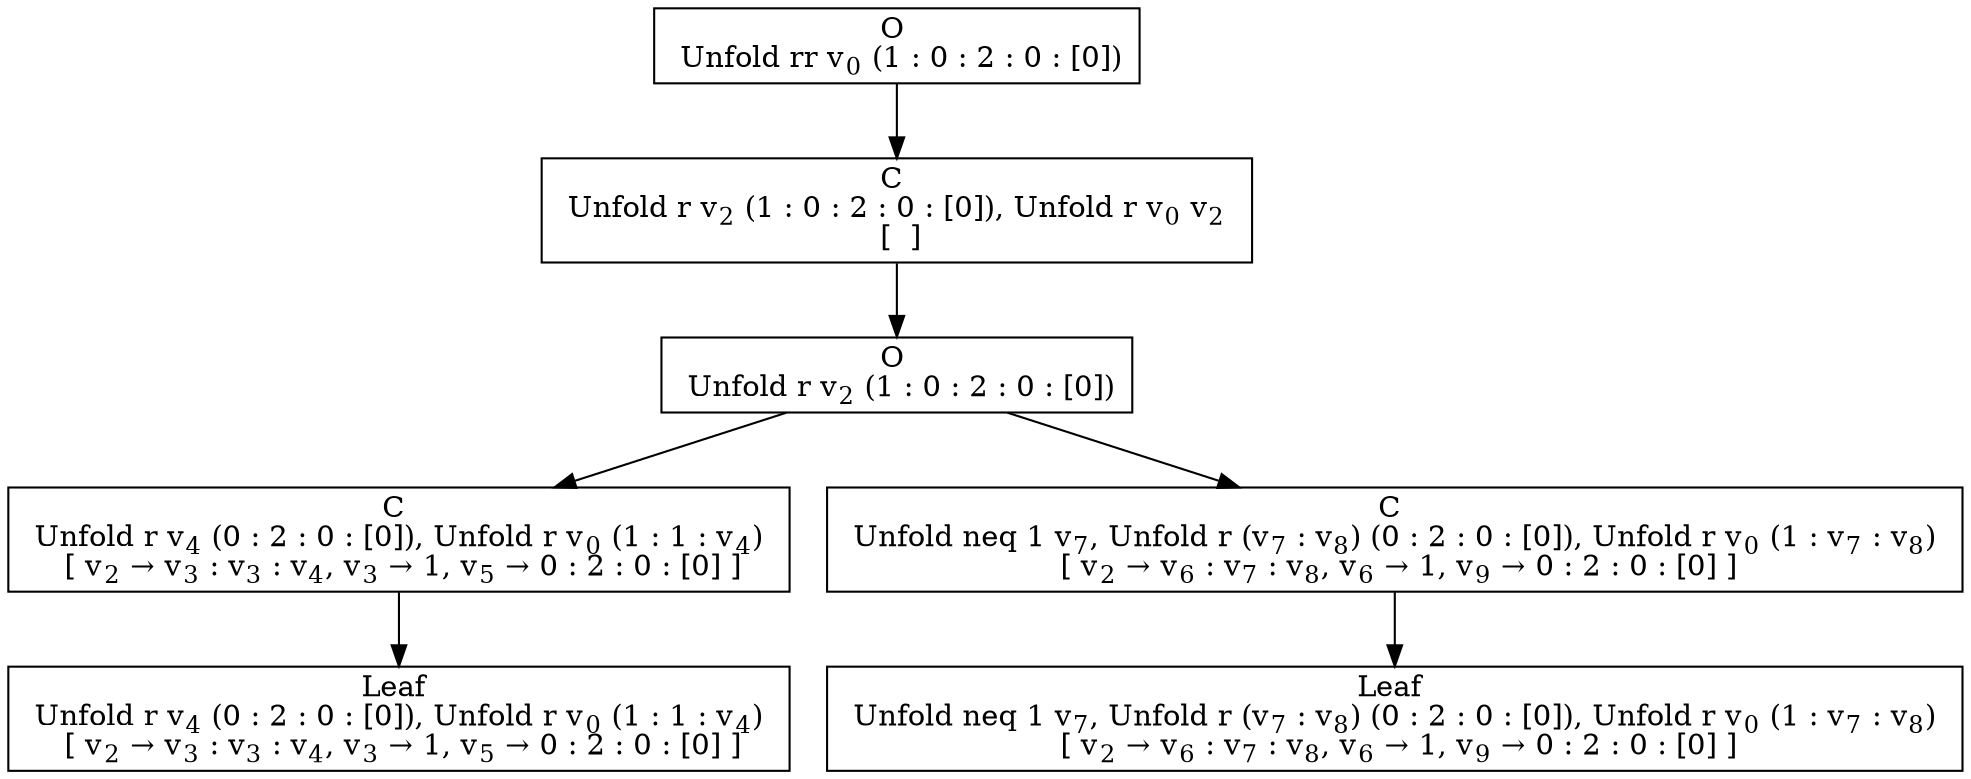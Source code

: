 digraph {
    graph [rankdir=TB
          ,bgcolor=transparent];
    node [shape=box
         ,fillcolor=white
         ,style=filled];
    0 [label=<O <BR/> Unfold rr v<SUB>0</SUB> (1 : 0 : 2 : 0 : [0])>];
    1 [label=<C <BR/> Unfold r v<SUB>2</SUB> (1 : 0 : 2 : 0 : [0]), Unfold r v<SUB>0</SUB> v<SUB>2</SUB> <BR/>  [  ] >];
    2 [label=<O <BR/> Unfold r v<SUB>2</SUB> (1 : 0 : 2 : 0 : [0])>];
    3 [label=<C <BR/> Unfold r v<SUB>4</SUB> (0 : 2 : 0 : [0]), Unfold r v<SUB>0</SUB> (1 : 1 : v<SUB>4</SUB>) <BR/>  [ v<SUB>2</SUB> &rarr; v<SUB>3</SUB> : v<SUB>3</SUB> : v<SUB>4</SUB>, v<SUB>3</SUB> &rarr; 1, v<SUB>5</SUB> &rarr; 0 : 2 : 0 : [0] ] >];
    4 [label=<C <BR/> Unfold neq 1 v<SUB>7</SUB>, Unfold r (v<SUB>7</SUB> : v<SUB>8</SUB>) (0 : 2 : 0 : [0]), Unfold r v<SUB>0</SUB> (1 : v<SUB>7</SUB> : v<SUB>8</SUB>) <BR/>  [ v<SUB>2</SUB> &rarr; v<SUB>6</SUB> : v<SUB>7</SUB> : v<SUB>8</SUB>, v<SUB>6</SUB> &rarr; 1, v<SUB>9</SUB> &rarr; 0 : 2 : 0 : [0] ] >];
    5 [label=<Leaf <BR/> Unfold r v<SUB>4</SUB> (0 : 2 : 0 : [0]), Unfold r v<SUB>0</SUB> (1 : 1 : v<SUB>4</SUB>) <BR/>  [ v<SUB>2</SUB> &rarr; v<SUB>3</SUB> : v<SUB>3</SUB> : v<SUB>4</SUB>, v<SUB>3</SUB> &rarr; 1, v<SUB>5</SUB> &rarr; 0 : 2 : 0 : [0] ] >];
    6 [label=<Leaf <BR/> Unfold neq 1 v<SUB>7</SUB>, Unfold r (v<SUB>7</SUB> : v<SUB>8</SUB>) (0 : 2 : 0 : [0]), Unfold r v<SUB>0</SUB> (1 : v<SUB>7</SUB> : v<SUB>8</SUB>) <BR/>  [ v<SUB>2</SUB> &rarr; v<SUB>6</SUB> : v<SUB>7</SUB> : v<SUB>8</SUB>, v<SUB>6</SUB> &rarr; 1, v<SUB>9</SUB> &rarr; 0 : 2 : 0 : [0] ] >];
    0 -> 1 [label=""];
    1 -> 2 [label=""];
    2 -> 3 [label=""];
    2 -> 4 [label=""];
    3 -> 5 [label=""];
    4 -> 6 [label=""];
}